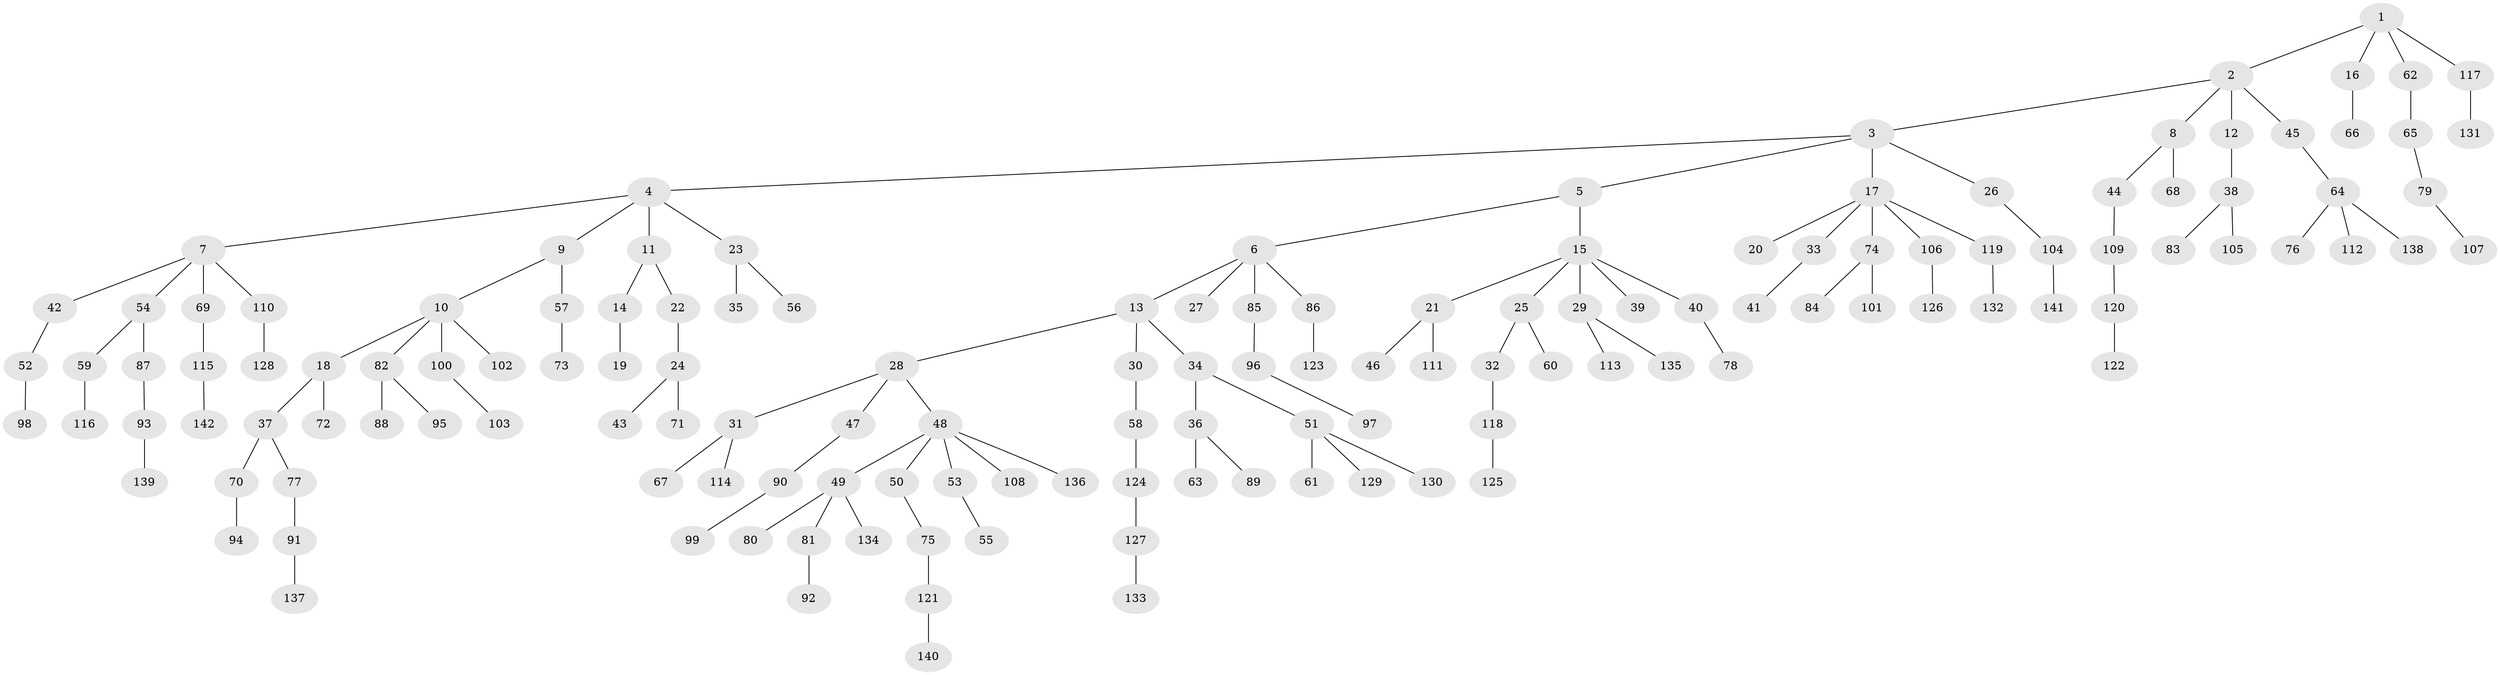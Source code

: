 // Generated by graph-tools (version 1.1) at 2025/26/03/09/25 03:26:22]
// undirected, 142 vertices, 141 edges
graph export_dot {
graph [start="1"]
  node [color=gray90,style=filled];
  1;
  2;
  3;
  4;
  5;
  6;
  7;
  8;
  9;
  10;
  11;
  12;
  13;
  14;
  15;
  16;
  17;
  18;
  19;
  20;
  21;
  22;
  23;
  24;
  25;
  26;
  27;
  28;
  29;
  30;
  31;
  32;
  33;
  34;
  35;
  36;
  37;
  38;
  39;
  40;
  41;
  42;
  43;
  44;
  45;
  46;
  47;
  48;
  49;
  50;
  51;
  52;
  53;
  54;
  55;
  56;
  57;
  58;
  59;
  60;
  61;
  62;
  63;
  64;
  65;
  66;
  67;
  68;
  69;
  70;
  71;
  72;
  73;
  74;
  75;
  76;
  77;
  78;
  79;
  80;
  81;
  82;
  83;
  84;
  85;
  86;
  87;
  88;
  89;
  90;
  91;
  92;
  93;
  94;
  95;
  96;
  97;
  98;
  99;
  100;
  101;
  102;
  103;
  104;
  105;
  106;
  107;
  108;
  109;
  110;
  111;
  112;
  113;
  114;
  115;
  116;
  117;
  118;
  119;
  120;
  121;
  122;
  123;
  124;
  125;
  126;
  127;
  128;
  129;
  130;
  131;
  132;
  133;
  134;
  135;
  136;
  137;
  138;
  139;
  140;
  141;
  142;
  1 -- 2;
  1 -- 16;
  1 -- 62;
  1 -- 117;
  2 -- 3;
  2 -- 8;
  2 -- 12;
  2 -- 45;
  3 -- 4;
  3 -- 5;
  3 -- 17;
  3 -- 26;
  4 -- 7;
  4 -- 9;
  4 -- 11;
  4 -- 23;
  5 -- 6;
  5 -- 15;
  6 -- 13;
  6 -- 27;
  6 -- 85;
  6 -- 86;
  7 -- 42;
  7 -- 54;
  7 -- 69;
  7 -- 110;
  8 -- 44;
  8 -- 68;
  9 -- 10;
  9 -- 57;
  10 -- 18;
  10 -- 82;
  10 -- 100;
  10 -- 102;
  11 -- 14;
  11 -- 22;
  12 -- 38;
  13 -- 28;
  13 -- 30;
  13 -- 34;
  14 -- 19;
  15 -- 21;
  15 -- 25;
  15 -- 29;
  15 -- 39;
  15 -- 40;
  16 -- 66;
  17 -- 20;
  17 -- 33;
  17 -- 74;
  17 -- 106;
  17 -- 119;
  18 -- 37;
  18 -- 72;
  21 -- 46;
  21 -- 111;
  22 -- 24;
  23 -- 35;
  23 -- 56;
  24 -- 43;
  24 -- 71;
  25 -- 32;
  25 -- 60;
  26 -- 104;
  28 -- 31;
  28 -- 47;
  28 -- 48;
  29 -- 113;
  29 -- 135;
  30 -- 58;
  31 -- 67;
  31 -- 114;
  32 -- 118;
  33 -- 41;
  34 -- 36;
  34 -- 51;
  36 -- 63;
  36 -- 89;
  37 -- 70;
  37 -- 77;
  38 -- 83;
  38 -- 105;
  40 -- 78;
  42 -- 52;
  44 -- 109;
  45 -- 64;
  47 -- 90;
  48 -- 49;
  48 -- 50;
  48 -- 53;
  48 -- 108;
  48 -- 136;
  49 -- 80;
  49 -- 81;
  49 -- 134;
  50 -- 75;
  51 -- 61;
  51 -- 129;
  51 -- 130;
  52 -- 98;
  53 -- 55;
  54 -- 59;
  54 -- 87;
  57 -- 73;
  58 -- 124;
  59 -- 116;
  62 -- 65;
  64 -- 76;
  64 -- 112;
  64 -- 138;
  65 -- 79;
  69 -- 115;
  70 -- 94;
  74 -- 84;
  74 -- 101;
  75 -- 121;
  77 -- 91;
  79 -- 107;
  81 -- 92;
  82 -- 88;
  82 -- 95;
  85 -- 96;
  86 -- 123;
  87 -- 93;
  90 -- 99;
  91 -- 137;
  93 -- 139;
  96 -- 97;
  100 -- 103;
  104 -- 141;
  106 -- 126;
  109 -- 120;
  110 -- 128;
  115 -- 142;
  117 -- 131;
  118 -- 125;
  119 -- 132;
  120 -- 122;
  121 -- 140;
  124 -- 127;
  127 -- 133;
}

